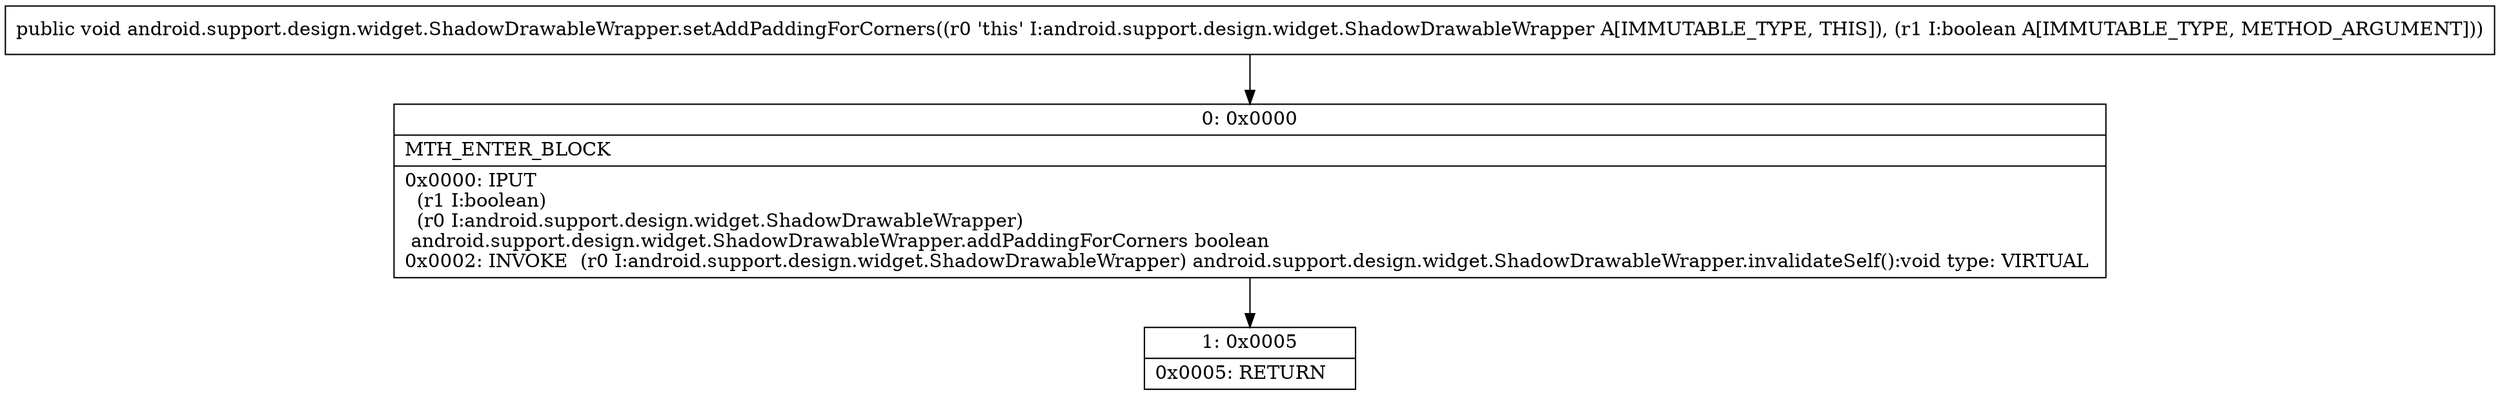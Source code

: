 digraph "CFG forandroid.support.design.widget.ShadowDrawableWrapper.setAddPaddingForCorners(Z)V" {
Node_0 [shape=record,label="{0\:\ 0x0000|MTH_ENTER_BLOCK\l|0x0000: IPUT  \l  (r1 I:boolean)\l  (r0 I:android.support.design.widget.ShadowDrawableWrapper)\l android.support.design.widget.ShadowDrawableWrapper.addPaddingForCorners boolean \l0x0002: INVOKE  (r0 I:android.support.design.widget.ShadowDrawableWrapper) android.support.design.widget.ShadowDrawableWrapper.invalidateSelf():void type: VIRTUAL \l}"];
Node_1 [shape=record,label="{1\:\ 0x0005|0x0005: RETURN   \l}"];
MethodNode[shape=record,label="{public void android.support.design.widget.ShadowDrawableWrapper.setAddPaddingForCorners((r0 'this' I:android.support.design.widget.ShadowDrawableWrapper A[IMMUTABLE_TYPE, THIS]), (r1 I:boolean A[IMMUTABLE_TYPE, METHOD_ARGUMENT])) }"];
MethodNode -> Node_0;
Node_0 -> Node_1;
}

